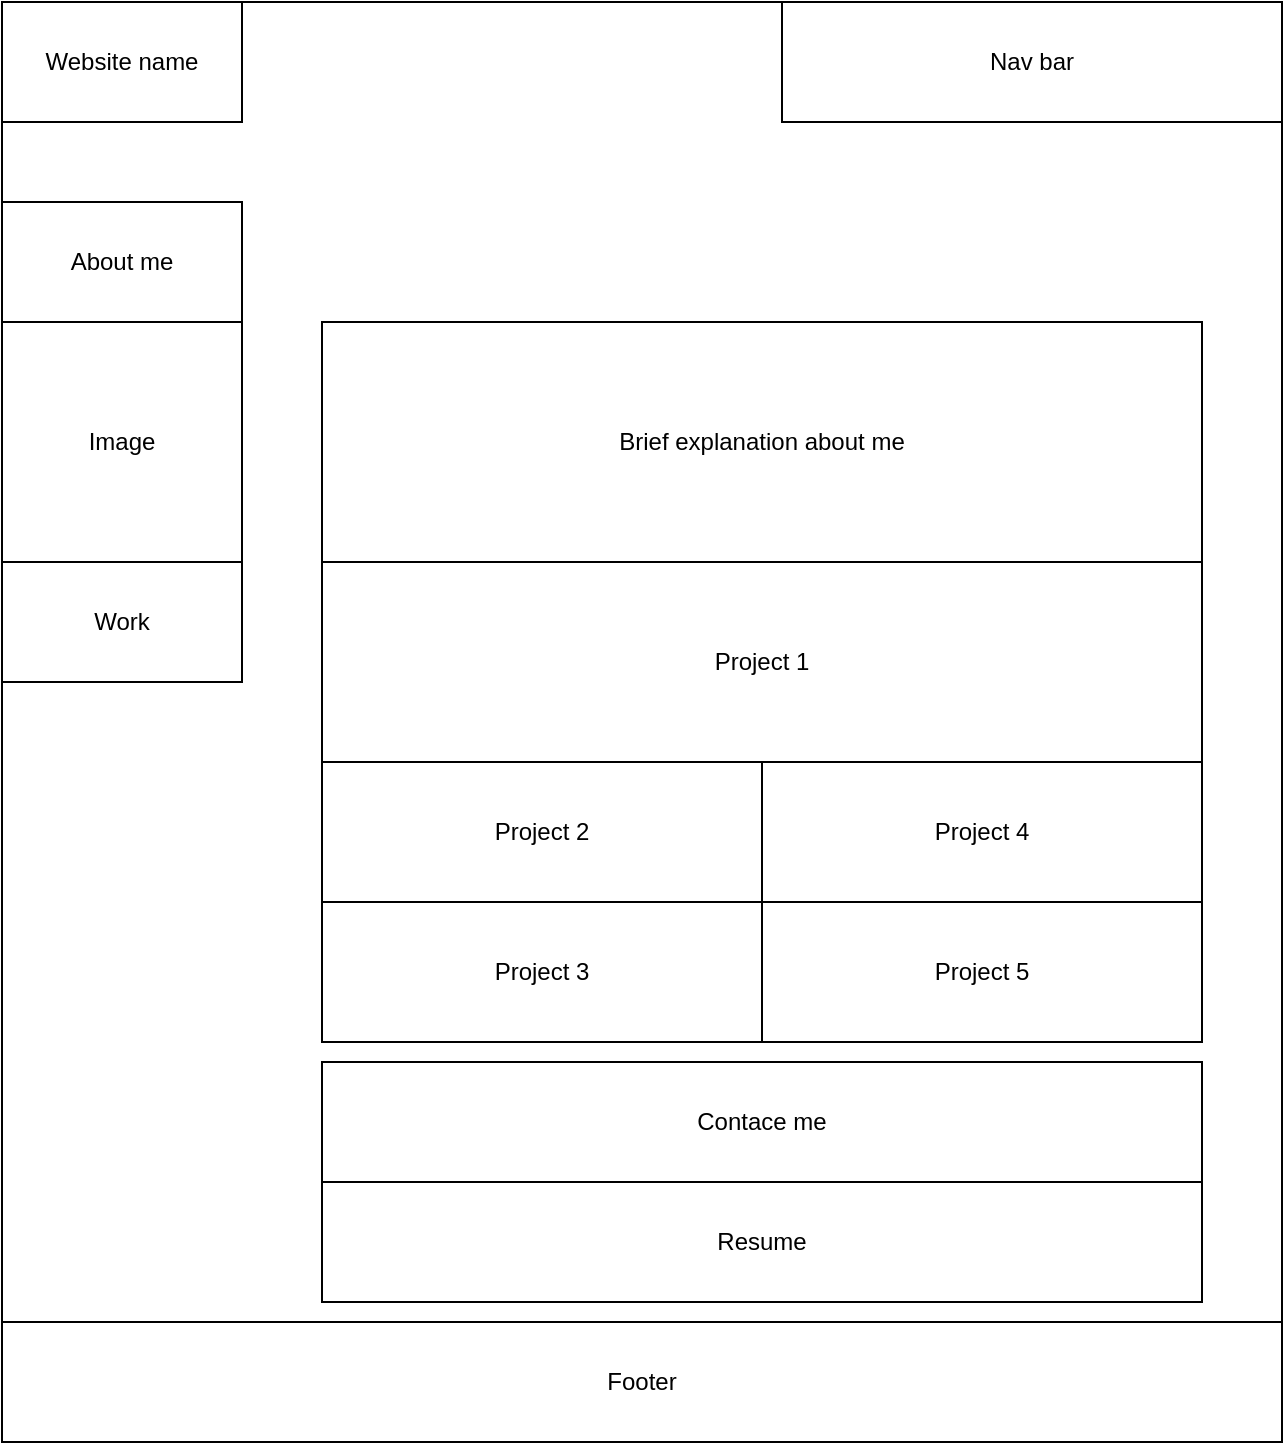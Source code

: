 <mxfile>
    <diagram id="Xqq21LJjN4TKFIUKVtSz" name="Page-1">
        <mxGraphModel dx="708" dy="616" grid="1" gridSize="10" guides="1" tooltips="1" connect="1" arrows="1" fold="1" page="1" pageScale="1" pageWidth="850" pageHeight="1100" math="0" shadow="0">
            <root>
                <mxCell id="0"/>
                <mxCell id="1" parent="0"/>
                <mxCell id="2" value="" style="rounded=0;whiteSpace=wrap;html=1;" vertex="1" parent="1">
                    <mxGeometry x="40" y="40" width="640" height="720" as="geometry"/>
                </mxCell>
                <mxCell id="4" value="Nav bar" style="rounded=0;whiteSpace=wrap;html=1;fillColor=default;" vertex="1" parent="1">
                    <mxGeometry x="430" y="40" width="250" height="60" as="geometry"/>
                </mxCell>
                <mxCell id="5" value="Website name" style="rounded=0;whiteSpace=wrap;html=1;fillColor=default;" vertex="1" parent="1">
                    <mxGeometry x="40" y="40" width="120" height="60" as="geometry"/>
                </mxCell>
                <mxCell id="6" value="About me" style="rounded=0;whiteSpace=wrap;html=1;fillColor=default;" vertex="1" parent="1">
                    <mxGeometry x="40" y="140" width="120" height="60" as="geometry"/>
                </mxCell>
                <mxCell id="7" value="Image" style="rounded=0;whiteSpace=wrap;html=1;fillColor=default;" vertex="1" parent="1">
                    <mxGeometry x="40" y="200" width="120" height="120" as="geometry"/>
                </mxCell>
                <mxCell id="8" value="Brief explanation about me" style="rounded=0;whiteSpace=wrap;html=1;fillColor=default;" vertex="1" parent="1">
                    <mxGeometry x="200" y="200" width="440" height="120" as="geometry"/>
                </mxCell>
                <mxCell id="9" value="Work" style="rounded=0;whiteSpace=wrap;html=1;fillColor=default;" vertex="1" parent="1">
                    <mxGeometry x="40" y="320" width="120" height="60" as="geometry"/>
                </mxCell>
                <mxCell id="10" value="Project 1" style="rounded=0;whiteSpace=wrap;html=1;fillColor=default;" vertex="1" parent="1">
                    <mxGeometry x="200" y="320" width="440" height="100" as="geometry"/>
                </mxCell>
                <mxCell id="15" value="Project 2" style="rounded=0;whiteSpace=wrap;html=1;fillColor=default;" vertex="1" parent="1">
                    <mxGeometry x="200" y="420" width="220" height="70" as="geometry"/>
                </mxCell>
                <mxCell id="16" value="Project 4" style="rounded=0;whiteSpace=wrap;html=1;fillColor=default;" vertex="1" parent="1">
                    <mxGeometry x="420" y="420" width="220" height="70" as="geometry"/>
                </mxCell>
                <mxCell id="18" value="Contace me" style="rounded=0;whiteSpace=wrap;html=1;fillColor=default;" vertex="1" parent="1">
                    <mxGeometry x="200" y="570" width="440" height="60" as="geometry"/>
                </mxCell>
                <mxCell id="19" value="Resume" style="rounded=0;whiteSpace=wrap;html=1;fillColor=default;" vertex="1" parent="1">
                    <mxGeometry x="200" y="630" width="440" height="60" as="geometry"/>
                </mxCell>
                <mxCell id="20" value="Footer" style="rounded=0;whiteSpace=wrap;html=1;fillColor=default;" vertex="1" parent="1">
                    <mxGeometry x="40" y="700" width="640" height="60" as="geometry"/>
                </mxCell>
                <mxCell id="21" value="Project 3" style="rounded=0;whiteSpace=wrap;html=1;fillColor=default;" vertex="1" parent="1">
                    <mxGeometry x="200" y="490" width="220" height="70" as="geometry"/>
                </mxCell>
                <mxCell id="22" value="Project 5" style="rounded=0;whiteSpace=wrap;html=1;fillColor=default;" vertex="1" parent="1">
                    <mxGeometry x="420" y="490" width="220" height="70" as="geometry"/>
                </mxCell>
            </root>
        </mxGraphModel>
    </diagram>
</mxfile>
